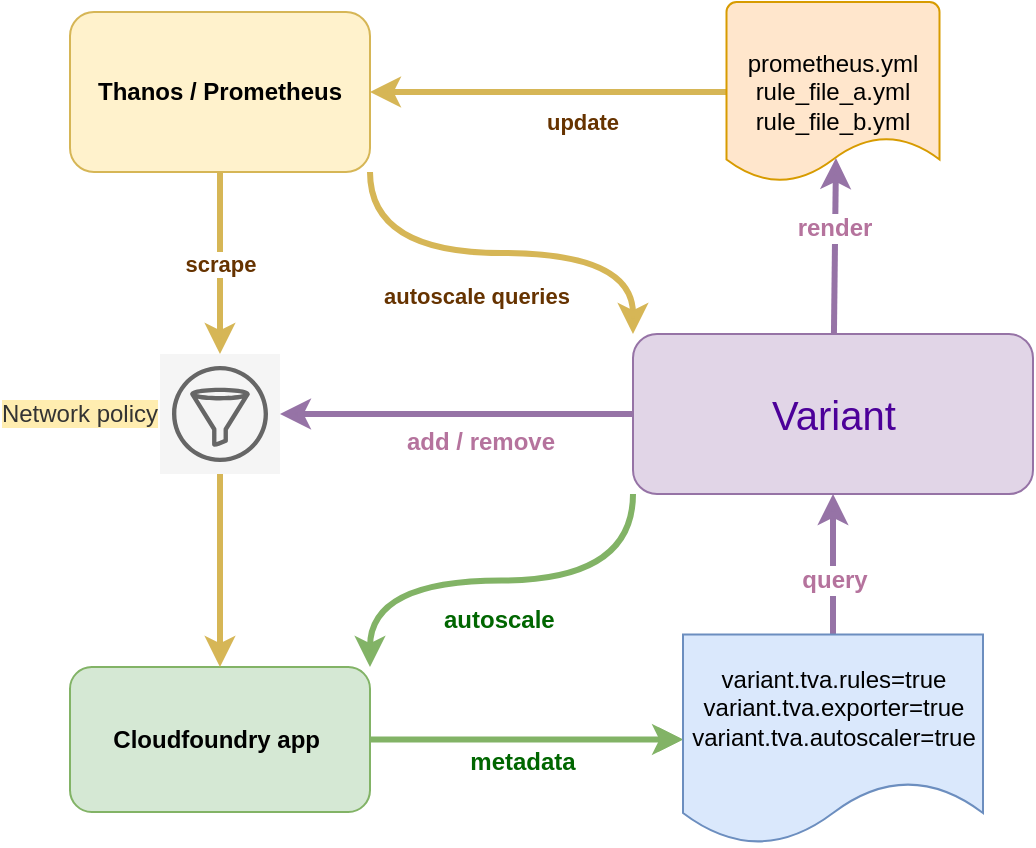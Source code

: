<mxfile version="17.2.4" type="device"><diagram id="LoNri99LLn71H4dxH5N_" name="Page-1"><mxGraphModel dx="1347" dy="1174" grid="1" gridSize="10" guides="1" tooltips="1" connect="1" arrows="1" fold="1" page="1" pageScale="1" pageWidth="827" pageHeight="1169" background="none" math="0" shadow="0"><root><mxCell id="0"/><mxCell id="1" parent="0"/><mxCell id="at6BOPCMQOt1bXo5_W_g-64" value="&lt;b&gt;&lt;font color=&quot;#663300&quot;&gt;scrape&lt;/font&gt;&lt;/b&gt;" style="edgeStyle=orthogonalEdgeStyle;curved=1;orthogonalLoop=1;jettySize=auto;html=1;strokeWidth=3;fillColor=#fff2cc;strokeColor=#d6b656;noEdgeStyle=1;" parent="1" source="at6BOPCMQOt1bXo5_W_g-2" target="at6BOPCMQOt1bXo5_W_g-49" edge="1"><mxGeometry relative="1" as="geometry"/></mxCell><mxCell id="at6BOPCMQOt1bXo5_W_g-2" value="&lt;b&gt;Thanos / Prometheus&lt;/b&gt;" style="rounded=1;whiteSpace=wrap;html=1;strokeWidth=1;fillColor=#fff2cc;strokeColor=#d6b656;" parent="1" vertex="1"><mxGeometry x="135" y="290" width="150" height="80" as="geometry"/></mxCell><mxCell id="at6BOPCMQOt1bXo5_W_g-12" style="edgeStyle=orthogonalEdgeStyle;curved=1;orthogonalLoop=1;jettySize=auto;html=1;entryX=0.514;entryY=0.867;entryDx=0;entryDy=0;entryPerimeter=0;strokeWidth=3;fillColor=#e1d5e7;strokeColor=#9673a6;noEdgeStyle=1;" parent="1" source="at6BOPCMQOt1bXo5_W_g-4" target="at6BOPCMQOt1bXo5_W_g-7" edge="1"><mxGeometry relative="1" as="geometry"><mxPoint x="523" y="350" as="targetPoint"/></mxGeometry></mxCell><mxCell id="at6BOPCMQOt1bXo5_W_g-71" value="&lt;b&gt;&lt;font style=&quot;font-size: 12px&quot; color=&quot;#b5739d&quot;&gt;render&lt;/font&gt;&lt;/b&gt;" style="edgeLabel;html=1;align=center;verticalAlign=middle;resizable=0;points=[];labelPosition=center;verticalLabelPosition=middle;" parent="at6BOPCMQOt1bXo5_W_g-12" vertex="1" connectable="0"><mxGeometry x="0.207" y="1" relative="1" as="geometry"><mxPoint as="offset"/></mxGeometry></mxCell><mxCell id="at6BOPCMQOt1bXo5_W_g-58" style="edgeStyle=orthogonalEdgeStyle;curved=1;orthogonalLoop=1;jettySize=auto;html=1;exitX=0;exitY=0.5;exitDx=0;exitDy=0;fillColor=#e1d5e7;strokeColor=#9673a6;strokeWidth=3;noEdgeStyle=1;" parent="1" source="at6BOPCMQOt1bXo5_W_g-4" target="at6BOPCMQOt1bXo5_W_g-49" edge="1"><mxGeometry relative="1" as="geometry"><Array as="points"/></mxGeometry></mxCell><mxCell id="ehzN7eb4S0ktHD4b9vpv-1" style="edgeStyle=orthogonalEdgeStyle;orthogonalLoop=1;jettySize=auto;html=1;exitX=0;exitY=1;exitDx=0;exitDy=0;curved=1;strokeWidth=3;fillColor=#d5e8d4;strokeColor=#82b366;entryX=1;entryY=0;entryDx=0;entryDy=0;" edge="1" parent="1" source="at6BOPCMQOt1bXo5_W_g-4" target="at6BOPCMQOt1bXo5_W_g-20"><mxGeometry relative="1" as="geometry"><mxPoint x="280" y="600" as="targetPoint"/></mxGeometry></mxCell><mxCell id="ehzN7eb4S0ktHD4b9vpv-6" style="edgeStyle=orthogonalEdgeStyle;curved=1;orthogonalLoop=1;jettySize=auto;html=1;exitX=0;exitY=0;exitDx=0;exitDy=0;entryX=1;entryY=1;entryDx=0;entryDy=0;fontSize=20;fontColor=#4C0099;strokeWidth=3;fillColor=#fff2cc;strokeColor=#d6b656;endArrow=none;endFill=0;startArrow=classic;startFill=1;" edge="1" parent="1" source="at6BOPCMQOt1bXo5_W_g-4" target="at6BOPCMQOt1bXo5_W_g-2"><mxGeometry relative="1" as="geometry"/></mxCell><mxCell id="at6BOPCMQOt1bXo5_W_g-4" value="&lt;font style=&quot;font-size: 20px&quot; color=&quot;#4c0099&quot;&gt;Variant&lt;/font&gt;" style="rounded=1;whiteSpace=wrap;html=1;strokeWidth=1;fillColor=#e1d5e7;strokeColor=#9673a6;" parent="1" vertex="1"><mxGeometry x="416.5" y="451" width="200" height="80" as="geometry"/></mxCell><mxCell id="at6BOPCMQOt1bXo5_W_g-9" style="edgeStyle=orthogonalEdgeStyle;curved=1;orthogonalLoop=1;jettySize=auto;html=1;entryX=1;entryY=0.5;entryDx=0;entryDy=0;strokeWidth=3;fillColor=#fff2cc;strokeColor=#d6b656;noEdgeStyle=1;" parent="1" source="at6BOPCMQOt1bXo5_W_g-7" target="at6BOPCMQOt1bXo5_W_g-2" edge="1"><mxGeometry relative="1" as="geometry"><mxPoint x="305" y="350" as="targetPoint"/></mxGeometry></mxCell><mxCell id="at6BOPCMQOt1bXo5_W_g-73" value="&lt;b&gt;&lt;font color=&quot;#663300&quot;&gt;update&lt;/font&gt;&lt;/b&gt;" style="edgeLabel;html=1;align=center;verticalAlign=top;resizable=0;points=[];labelPosition=center;verticalLabelPosition=bottom;" parent="at6BOPCMQOt1bXo5_W_g-9" vertex="1" connectable="0"><mxGeometry x="-0.183" y="2" relative="1" as="geometry"><mxPoint as="offset"/></mxGeometry></mxCell><mxCell id="at6BOPCMQOt1bXo5_W_g-7" value="prometheus.yml&lt;br&gt;rule_file_a.yml&lt;br&gt;rule_file_b.yml" style="strokeWidth=1;html=1;shape=mxgraph.flowchart.document2;whiteSpace=wrap;size=0.25;fillColor=#ffe6cc;strokeColor=#d79b00;" parent="1" vertex="1"><mxGeometry x="463.25" y="285" width="106.5" height="90" as="geometry"/></mxCell><mxCell id="at6BOPCMQOt1bXo5_W_g-42" value="" style="edgeStyle=orthogonalEdgeStyle;curved=1;orthogonalLoop=1;jettySize=auto;html=1;fillColor=#d5e8d4;strokeColor=#82b366;strokeWidth=2;noEdgeStyle=1;" parent="1" source="at6BOPCMQOt1bXo5_W_g-20" target="at6BOPCMQOt1bXo5_W_g-37" edge="1"><mxGeometry relative="1" as="geometry"/></mxCell><mxCell id="at6BOPCMQOt1bXo5_W_g-68" value="&lt;b&gt;&lt;font style=&quot;font-size: 12px&quot; color=&quot;#006600&quot;&gt;metadata&lt;/font&gt;&lt;/b&gt;" style="edgeLabel;html=1;align=center;verticalAlign=top;resizable=0;points=[];labelPosition=center;verticalLabelPosition=bottom;" parent="at6BOPCMQOt1bXo5_W_g-42" vertex="1" connectable="0"><mxGeometry x="-0.031" y="3" relative="1" as="geometry"><mxPoint as="offset"/></mxGeometry></mxCell><mxCell id="ehzN7eb4S0ktHD4b9vpv-5" value="" style="edgeStyle=orthogonalEdgeStyle;curved=1;orthogonalLoop=1;jettySize=auto;html=1;strokeWidth=3;fillColor=#d5e8d4;strokeColor=#82b366;" edge="1" parent="1" source="at6BOPCMQOt1bXo5_W_g-20" target="at6BOPCMQOt1bXo5_W_g-37"><mxGeometry relative="1" as="geometry"/></mxCell><mxCell id="at6BOPCMQOt1bXo5_W_g-20" value="&lt;b&gt;Cloudfoundry app&amp;nbsp;&lt;/b&gt;" style="rounded=1;whiteSpace=wrap;html=1;strokeWidth=1;fillColor=#d5e8d4;strokeColor=#82b366;" parent="1" vertex="1"><mxGeometry x="135" y="617.5" width="150" height="72.5" as="geometry"/></mxCell><mxCell id="at6BOPCMQOt1bXo5_W_g-41" style="edgeStyle=orthogonalEdgeStyle;curved=1;orthogonalLoop=1;jettySize=auto;html=1;entryX=0.5;entryY=1;entryDx=0;entryDy=0;strokeWidth=3;fillColor=#e1d5e7;strokeColor=#9673a6;noEdgeStyle=1;" parent="1" source="at6BOPCMQOt1bXo5_W_g-37" target="at6BOPCMQOt1bXo5_W_g-4" edge="1"><mxGeometry relative="1" as="geometry"/></mxCell><mxCell id="at6BOPCMQOt1bXo5_W_g-72" value="&lt;b&gt;&lt;font style=&quot;font-size: 12px&quot; color=&quot;#b5739d&quot;&gt;query&lt;/font&gt;&lt;/b&gt;" style="edgeLabel;html=1;align=center;verticalAlign=middle;resizable=0;points=[];labelPosition=center;verticalLabelPosition=middle;" parent="at6BOPCMQOt1bXo5_W_g-41" vertex="1" connectable="0"><mxGeometry x="-0.224" y="1" relative="1" as="geometry"><mxPoint x="1" as="offset"/></mxGeometry></mxCell><mxCell id="at6BOPCMQOt1bXo5_W_g-37" value="&lt;span&gt;variant.tva.rules=true&lt;/span&gt;&lt;br&gt;&lt;div&gt;&lt;span&gt;variant.tva.exporter=true&lt;/span&gt;&lt;/div&gt;&lt;div&gt;&lt;span&gt;variant.tva.autoscaler=true&lt;/span&gt;&lt;/div&gt;" style="shape=document;whiteSpace=wrap;html=1;boundedLbl=1;strokeWidth=1;fillColor=#dae8fc;strokeColor=#6c8ebf;align=center;" parent="1" vertex="1"><mxGeometry x="441.5" y="601.25" width="150" height="105" as="geometry"/></mxCell><mxCell id="at6BOPCMQOt1bXo5_W_g-65" value="" style="edgeStyle=orthogonalEdgeStyle;curved=1;orthogonalLoop=1;jettySize=auto;html=1;strokeWidth=3;fillColor=#fff2cc;strokeColor=#d6b656;noEdgeStyle=1;labelPosition=left;verticalLabelPosition=middle;align=right;verticalAlign=middle;" parent="1" source="at6BOPCMQOt1bXo5_W_g-49" target="at6BOPCMQOt1bXo5_W_g-20" edge="1"><mxGeometry relative="1" as="geometry"/></mxCell><mxCell id="at6BOPCMQOt1bXo5_W_g-49" value="&lt;span style=&quot;background-color: rgb(255 , 237 , 176)&quot;&gt;Network policy&lt;/span&gt;" style="outlineConnect=0;dashed=0;verticalLabelPosition=middle;verticalAlign=middle;align=right;html=1;fontSize=12;fontStyle=0;aspect=fixed;shape=mxgraph.aws4.resourceIcon;resIcon=mxgraph.aws4.filtering_rule;labelPosition=left;fillColor=#f5f5f5;strokeColor=#666666;fontColor=#333333;" parent="1" vertex="1"><mxGeometry x="180" y="461" width="60" height="60" as="geometry"/></mxCell><mxCell id="ehzN7eb4S0ktHD4b9vpv-3" value="&lt;b&gt;&lt;font color=&quot;#b5739d&quot; style=&quot;font-size: 12px&quot;&gt;add / remove&lt;/font&gt;&lt;/b&gt;" style="edgeLabel;html=1;align=center;verticalAlign=top;resizable=0;points=[];labelPosition=center;verticalLabelPosition=bottom;" vertex="1" connectable="0" parent="1"><mxGeometry x="340" y="491" as="geometry"/></mxCell><mxCell id="ehzN7eb4S0ktHD4b9vpv-4" value="&lt;b style=&quot;color: rgb(0 , 0 , 0) ; font-family: &amp;#34;helvetica&amp;#34; ; font-size: 11px ; font-style: normal ; letter-spacing: normal ; text-align: center ; text-indent: 0px ; text-transform: none ; word-spacing: 0px&quot;&gt;&lt;font color=&quot;#006600&quot; style=&quot;font-size: 12px&quot;&gt;autoscale&lt;/font&gt;&lt;/b&gt;" style="text;whiteSpace=wrap;html=1;" vertex="1" parent="1"><mxGeometry x="320" y="580" width="80" height="30" as="geometry"/></mxCell><mxCell id="ehzN7eb4S0ktHD4b9vpv-7" value="&lt;div style=&quot;text-align: center&quot;&gt;&lt;span style=&quot;font-size: 11px ; background-color: rgb(255 , 255 , 255)&quot;&gt;&lt;font face=&quot;helvetica&quot;&gt;&lt;b&gt;autoscale queries&lt;/b&gt;&lt;/font&gt;&lt;/span&gt;&lt;/div&gt;" style="text;whiteSpace=wrap;html=1;fontSize=20;fontColor=#663300;" vertex="1" parent="1"><mxGeometry x="290" y="410" width="100" height="19" as="geometry"/></mxCell></root></mxGraphModel></diagram></mxfile>